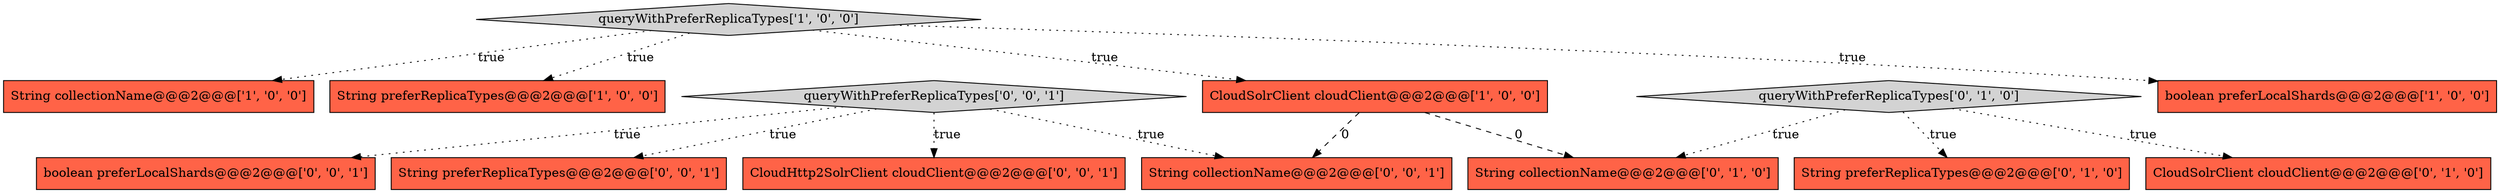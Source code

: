 digraph {
0 [style = filled, label = "String collectionName@@@2@@@['1', '0', '0']", fillcolor = tomato, shape = box image = "AAA0AAABBB1BBB"];
6 [style = filled, label = "queryWithPreferReplicaTypes['0', '1', '0']", fillcolor = lightgray, shape = diamond image = "AAA0AAABBB2BBB"];
12 [style = filled, label = "queryWithPreferReplicaTypes['0', '0', '1']", fillcolor = lightgray, shape = diamond image = "AAA0AAABBB3BBB"];
2 [style = filled, label = "String preferReplicaTypes@@@2@@@['1', '0', '0']", fillcolor = tomato, shape = box image = "AAA0AAABBB1BBB"];
11 [style = filled, label = "String preferReplicaTypes@@@2@@@['0', '0', '1']", fillcolor = tomato, shape = box image = "AAA0AAABBB3BBB"];
13 [style = filled, label = "String collectionName@@@2@@@['0', '0', '1']", fillcolor = tomato, shape = box image = "AAA0AAABBB3BBB"];
10 [style = filled, label = "CloudHttp2SolrClient cloudClient@@@2@@@['0', '0', '1']", fillcolor = tomato, shape = box image = "AAA0AAABBB3BBB"];
4 [style = filled, label = "CloudSolrClient cloudClient@@@2@@@['1', '0', '0']", fillcolor = tomato, shape = box image = "AAA1AAABBB1BBB"];
7 [style = filled, label = "String preferReplicaTypes@@@2@@@['0', '1', '0']", fillcolor = tomato, shape = box image = "AAA0AAABBB2BBB"];
8 [style = filled, label = "String collectionName@@@2@@@['0', '1', '0']", fillcolor = tomato, shape = box image = "AAA1AAABBB2BBB"];
1 [style = filled, label = "queryWithPreferReplicaTypes['1', '0', '0']", fillcolor = lightgray, shape = diamond image = "AAA0AAABBB1BBB"];
3 [style = filled, label = "boolean preferLocalShards@@@2@@@['1', '0', '0']", fillcolor = tomato, shape = box image = "AAA0AAABBB1BBB"];
9 [style = filled, label = "boolean preferLocalShards@@@2@@@['0', '0', '1']", fillcolor = tomato, shape = box image = "AAA0AAABBB3BBB"];
5 [style = filled, label = "CloudSolrClient cloudClient@@@2@@@['0', '1', '0']", fillcolor = tomato, shape = box image = "AAA0AAABBB2BBB"];
12->13 [style = dotted, label="true"];
1->0 [style = dotted, label="true"];
1->4 [style = dotted, label="true"];
4->8 [style = dashed, label="0"];
1->2 [style = dotted, label="true"];
12->10 [style = dotted, label="true"];
4->13 [style = dashed, label="0"];
6->8 [style = dotted, label="true"];
6->5 [style = dotted, label="true"];
12->11 [style = dotted, label="true"];
12->9 [style = dotted, label="true"];
1->3 [style = dotted, label="true"];
6->7 [style = dotted, label="true"];
}
